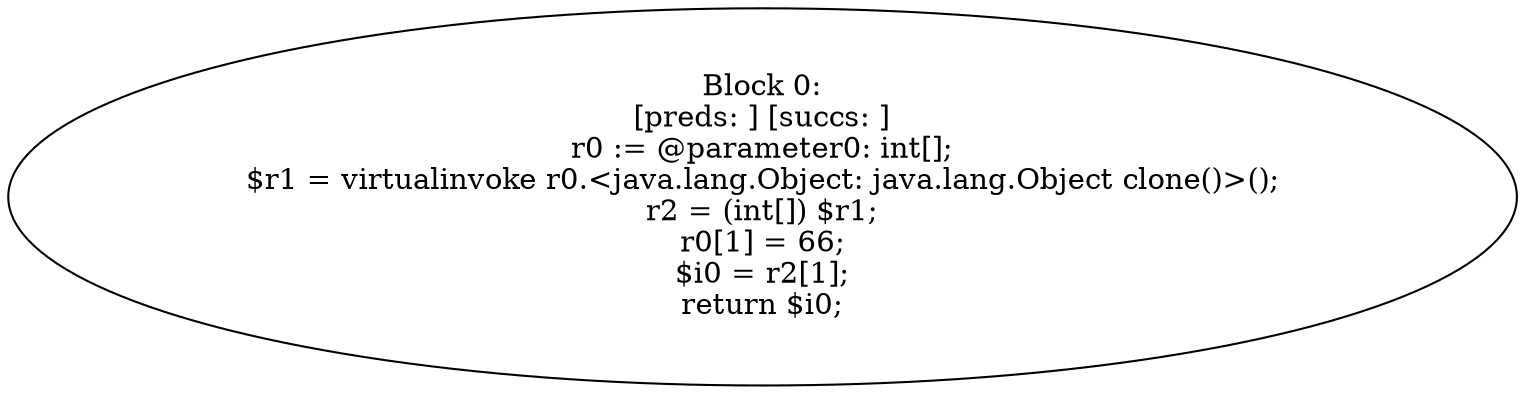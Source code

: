 digraph "unitGraph" {
    "Block 0:
[preds: ] [succs: ]
r0 := @parameter0: int[];
$r1 = virtualinvoke r0.<java.lang.Object: java.lang.Object clone()>();
r2 = (int[]) $r1;
r0[1] = 66;
$i0 = r2[1];
return $i0;
"
}
